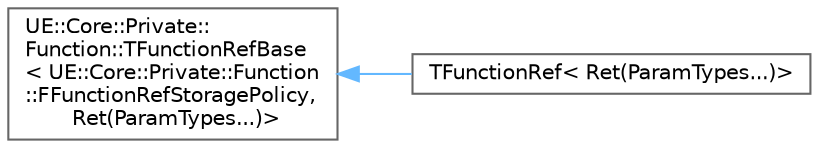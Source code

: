 digraph "Graphical Class Hierarchy"
{
 // INTERACTIVE_SVG=YES
 // LATEX_PDF_SIZE
  bgcolor="transparent";
  edge [fontname=Helvetica,fontsize=10,labelfontname=Helvetica,labelfontsize=10];
  node [fontname=Helvetica,fontsize=10,shape=box,height=0.2,width=0.4];
  rankdir="LR";
  Node0 [id="Node000000",label="UE::Core::Private::\lFunction::TFunctionRefBase\l\< UE::Core::Private::Function\l::FFunctionRefStoragePolicy,\l Ret(ParamTypes...)\>",height=0.2,width=0.4,color="grey40", fillcolor="white", style="filled",URL="$da/d87/structUE_1_1Core_1_1Private_1_1Function_1_1TFunctionRefBase.html",tooltip=" "];
  Node0 -> Node1 [id="edge9049_Node000000_Node000001",dir="back",color="steelblue1",style="solid",tooltip=" "];
  Node1 [id="Node000001",label="TFunctionRef\< Ret(ParamTypes...)\>",height=0.2,width=0.4,color="grey40", fillcolor="white", style="filled",URL="$da/d01/classTFunctionRef_3_01Ret_07ParamTypes_8_8_8_08_4.html",tooltip="TFunctionRef<FuncType>"];
}
